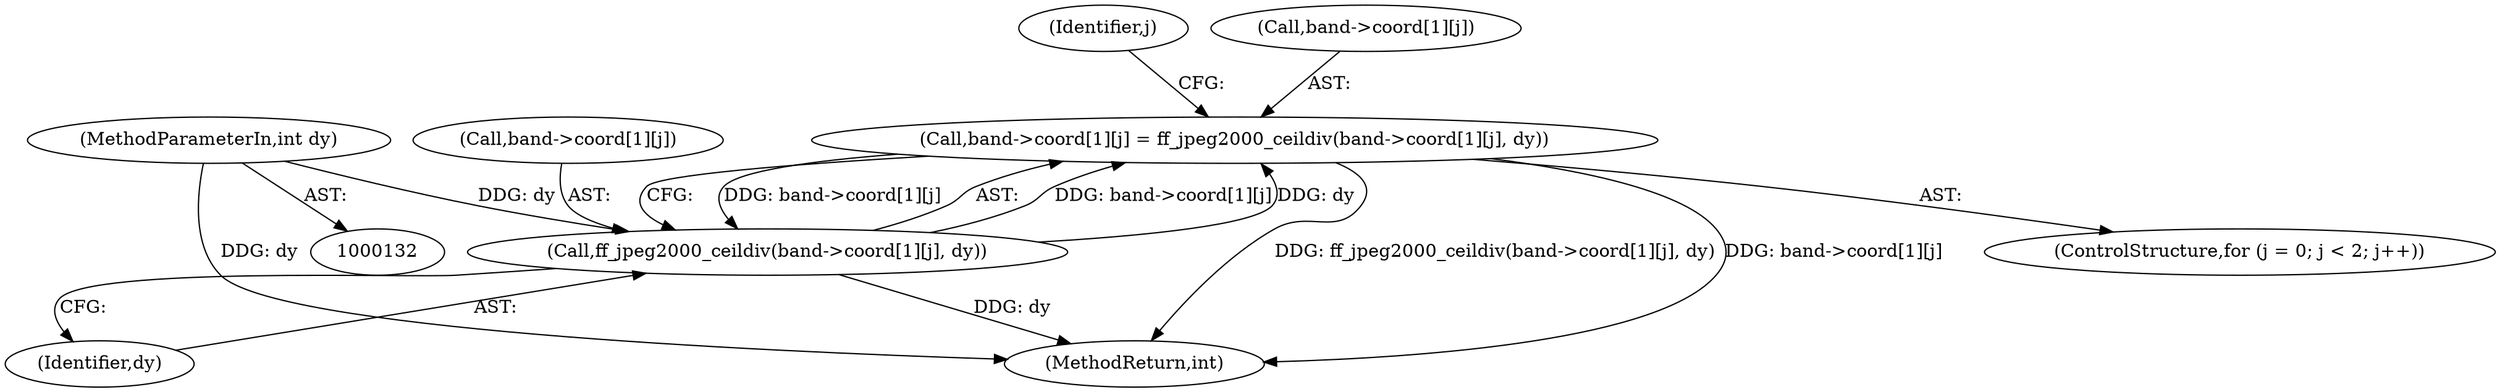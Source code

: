 digraph "0_FFmpeg_912ce9dd2080c5837285a471d750fa311e09b555_0@array" {
"1000876" [label="(Call,band->coord[1][j] = ff_jpeg2000_ceildiv(band->coord[1][j], dy))"];
"1000884" [label="(Call,ff_jpeg2000_ceildiv(band->coord[1][j], dy))"];
"1000876" [label="(Call,band->coord[1][j] = ff_jpeg2000_ceildiv(band->coord[1][j], dy))"];
"1000138" [label="(MethodParameterIn,int dy)"];
"1000876" [label="(Call,band->coord[1][j] = ff_jpeg2000_ceildiv(band->coord[1][j], dy))"];
"1000875" [label="(Identifier,j)"];
"1000138" [label="(MethodParameterIn,int dy)"];
"1000885" [label="(Call,band->coord[1][j])"];
"1000884" [label="(Call,ff_jpeg2000_ceildiv(band->coord[1][j], dy))"];
"1000892" [label="(Identifier,dy)"];
"1000877" [label="(Call,band->coord[1][j])"];
"1001573" [label="(MethodReturn,int)"];
"1000867" [label="(ControlStructure,for (j = 0; j < 2; j++))"];
"1000876" -> "1000867"  [label="AST: "];
"1000876" -> "1000884"  [label="CFG: "];
"1000877" -> "1000876"  [label="AST: "];
"1000884" -> "1000876"  [label="AST: "];
"1000875" -> "1000876"  [label="CFG: "];
"1000876" -> "1001573"  [label="DDG: ff_jpeg2000_ceildiv(band->coord[1][j], dy)"];
"1000876" -> "1001573"  [label="DDG: band->coord[1][j]"];
"1000884" -> "1000876"  [label="DDG: band->coord[1][j]"];
"1000884" -> "1000876"  [label="DDG: dy"];
"1000876" -> "1000884"  [label="DDG: band->coord[1][j]"];
"1000884" -> "1000892"  [label="CFG: "];
"1000885" -> "1000884"  [label="AST: "];
"1000892" -> "1000884"  [label="AST: "];
"1000884" -> "1001573"  [label="DDG: dy"];
"1000138" -> "1000884"  [label="DDG: dy"];
"1000138" -> "1000132"  [label="AST: "];
"1000138" -> "1001573"  [label="DDG: dy"];
}
